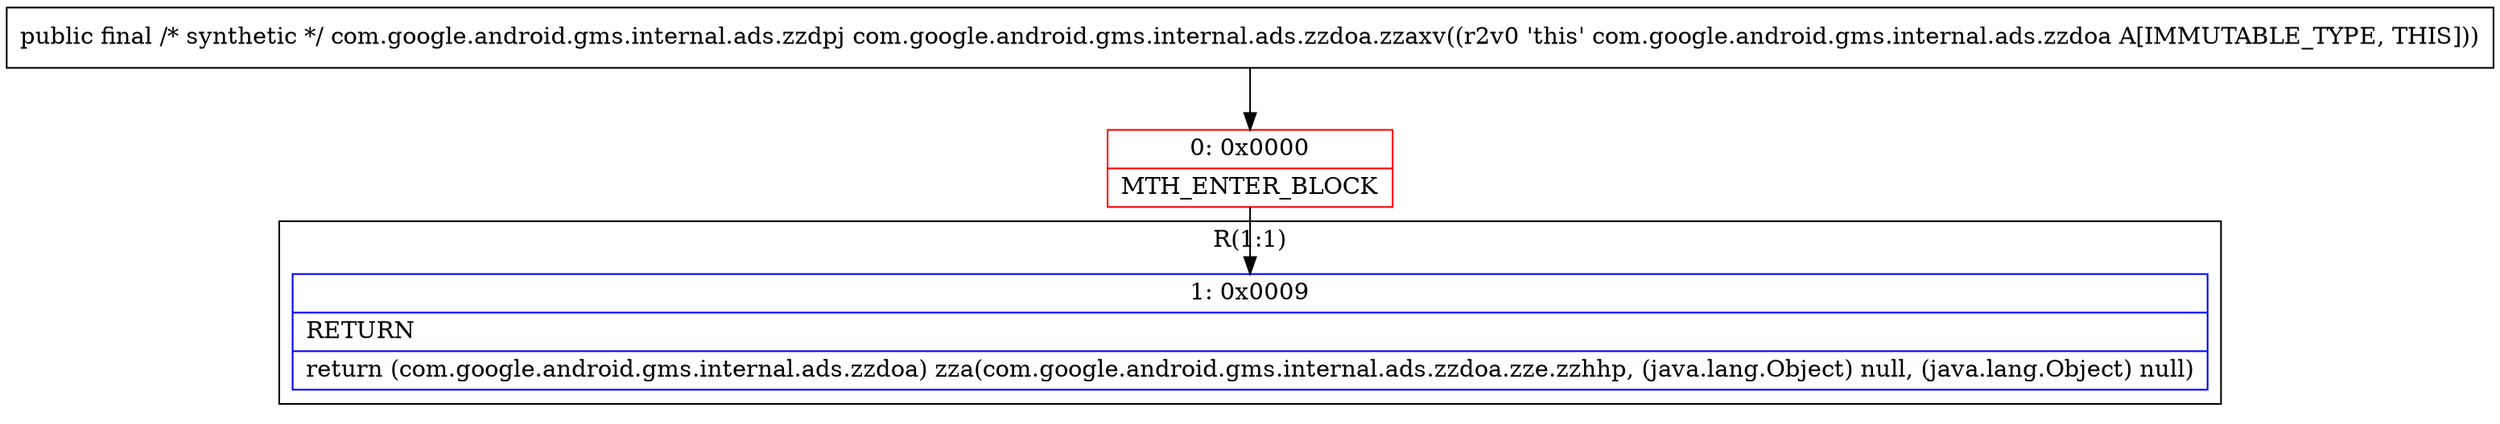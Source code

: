 digraph "CFG forcom.google.android.gms.internal.ads.zzdoa.zzaxv()Lcom\/google\/android\/gms\/internal\/ads\/zzdpj;" {
subgraph cluster_Region_1329665355 {
label = "R(1:1)";
node [shape=record,color=blue];
Node_1 [shape=record,label="{1\:\ 0x0009|RETURN\l|return (com.google.android.gms.internal.ads.zzdoa) zza(com.google.android.gms.internal.ads.zzdoa.zze.zzhhp, (java.lang.Object) null, (java.lang.Object) null)\l}"];
}
Node_0 [shape=record,color=red,label="{0\:\ 0x0000|MTH_ENTER_BLOCK\l}"];
MethodNode[shape=record,label="{public final \/* synthetic *\/ com.google.android.gms.internal.ads.zzdpj com.google.android.gms.internal.ads.zzdoa.zzaxv((r2v0 'this' com.google.android.gms.internal.ads.zzdoa A[IMMUTABLE_TYPE, THIS])) }"];
MethodNode -> Node_0;
Node_0 -> Node_1;
}

